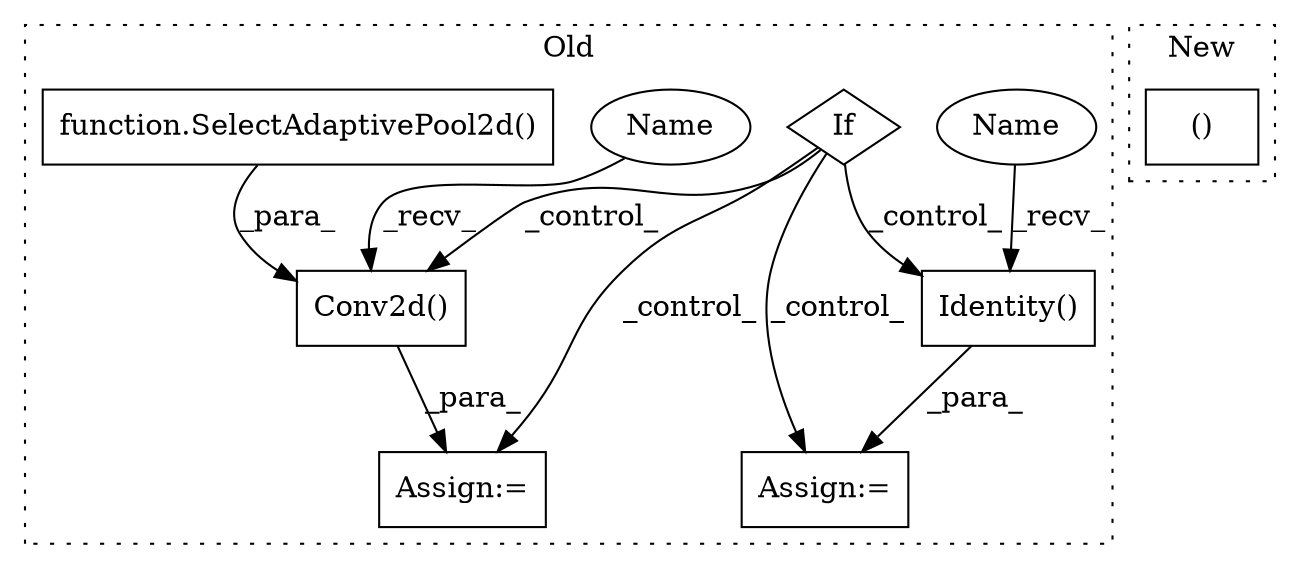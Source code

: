 digraph G {
subgraph cluster0 {
1 [label="Identity()" a="75" s="10330" l="13" shape="box"];
3 [label="If" a="96" s="10101" l="3" shape="diamond"];
4 [label="Assign:=" a="68" s="10327" l="3" shape="box"];
5 [label="Assign:=" a="68" s="10220" l="3" shape="box"];
6 [label="function.SelectAdaptivePool2d()" a="75" s="10049" l="43" shape="box"];
7 [label="Conv2d()" a="75" s="10223,10258" l="10,27" shape="box"];
8 [label="Name" a="87" s="10330" l="2" shape="ellipse"];
9 [label="Name" a="87" s="10223" l="2" shape="ellipse"];
label = "Old";
style="dotted";
}
subgraph cluster1 {
2 [label="()" a="54" s="9961" l="17" shape="box"];
label = "New";
style="dotted";
}
1 -> 4 [label="_para_"];
3 -> 1 [label="_control_"];
3 -> 4 [label="_control_"];
3 -> 5 [label="_control_"];
3 -> 7 [label="_control_"];
6 -> 7 [label="_para_"];
7 -> 5 [label="_para_"];
8 -> 1 [label="_recv_"];
9 -> 7 [label="_recv_"];
}